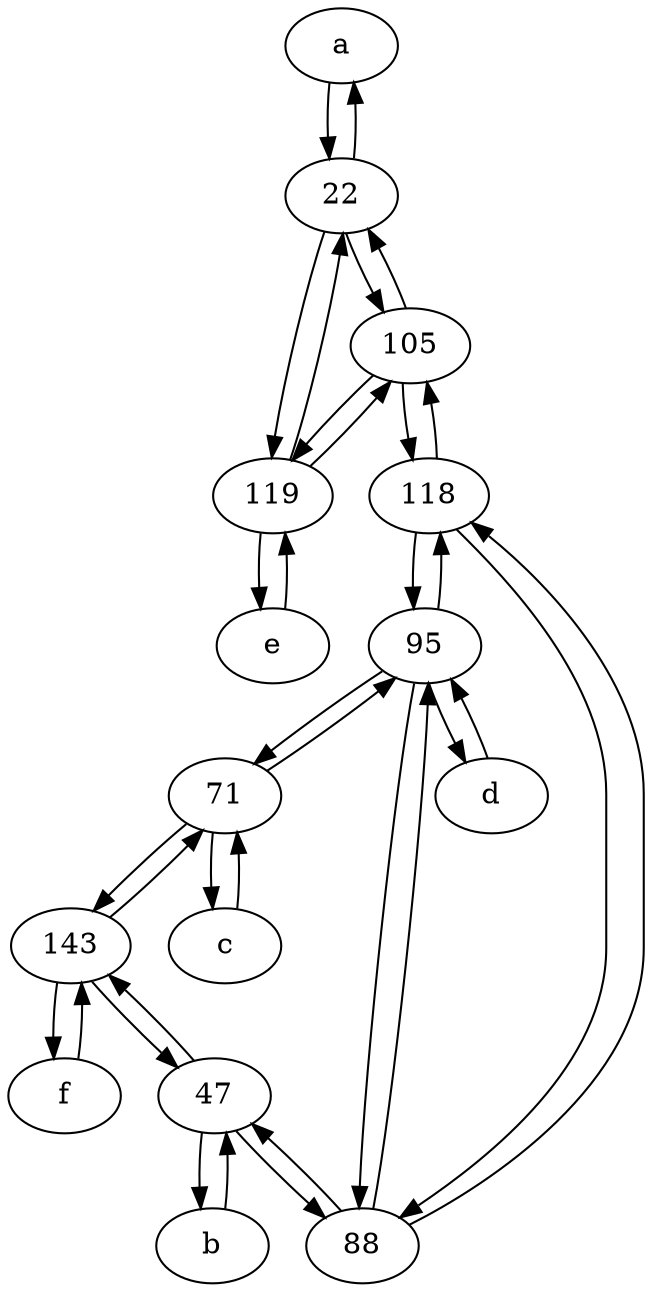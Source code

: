 digraph  {
	a [pos="40,10!"];
	22;
	143;
	71;
	b [pos="50,20!"];
	95;
	118;
	88;
	e [pos="30,50!"];
	f [pos="15,45!"];
	47;
	c [pos="20,10!"];
	119;
	105;
	d [pos="20,30!"];
	105 -> 119;
	b -> 47;
	c -> 71;
	118 -> 95;
	119 -> 105;
	e -> 119;
	119 -> 22;
	95 -> 118;
	95 -> d;
	105 -> 22;
	a -> 22;
	71 -> c;
	105 -> 118;
	71 -> 143;
	22 -> 105;
	47 -> 143;
	143 -> 71;
	22 -> 119;
	95 -> 71;
	88 -> 95;
	d -> 95;
	95 -> 88;
	143 -> 47;
	22 -> a;
	47 -> 88;
	88 -> 118;
	118 -> 105;
	f -> 143;
	71 -> 95;
	88 -> 47;
	47 -> b;
	119 -> e;
	118 -> 88;
	143 -> f;

	}